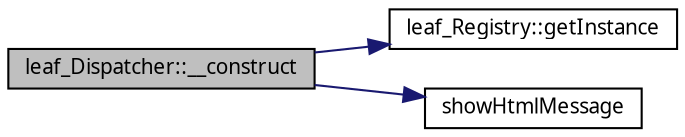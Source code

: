 digraph G
{
  edge [fontname="FreeSans.ttf",fontsize=10,labelfontname="FreeSans.ttf",labelfontsize=10];
  node [fontname="FreeSans.ttf",fontsize=10,shape=record];
rankdir=LR;
  Node1 [label="leaf_Dispatcher::__construct",height=0.2,width=0.4,color="black", fillcolor="grey75", style="filled" fontcolor="black"];
  Node1 -> Node2 [color="midnightblue",fontsize=10,style="solid",fontname="FreeSans.ttf"];
  Node2 [label="leaf_Registry::getInstance",height=0.2,width=0.4,color="black", fillcolor="white", style="filled",URL="$classleaf__Registry.html#51b37e77a0f1305282dca96f228b604d"];
  Node1 -> Node3 [color="midnightblue",fontsize=10,style="solid",fontname="FreeSans.ttf"];
  Node3 [label="showHtmlMessage",height=0.2,width=0.4,color="black", fillcolor="white", style="filled",URL="$Error_8php.html#cf9caec5d3e29644ee0c43a70b53ad42"];
}
